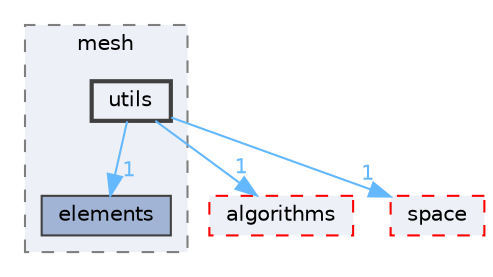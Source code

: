 digraph "/home/runner/work/vclib/vclib/include/vclib/mesh/utils"
{
 // LATEX_PDF_SIZE
  bgcolor="transparent";
  edge [fontname=Helvetica,fontsize=10,labelfontname=Helvetica,labelfontsize=10];
  node [fontname=Helvetica,fontsize=10,shape=box,height=0.2,width=0.4];
  compound=true
  subgraph clusterdir_b7cba7c08bd1746e313314f7773d6465 {
    graph [ bgcolor="#edf0f7", pencolor="grey50", label="mesh", fontname=Helvetica,fontsize=10 style="filled,dashed", URL="dir_b7cba7c08bd1746e313314f7773d6465.html",tooltip=""]
  dir_902bd87884187df03b576e89e928c698 [label="elements", fillcolor="#a2b4d6", color="grey25", style="filled", URL="dir_902bd87884187df03b576e89e928c698.html",tooltip=""];
  dir_bcee8dd97ff6c9d9ae5c4a47c0525b32 [label="utils", fillcolor="#edf0f7", color="grey25", style="filled,bold", URL="dir_bcee8dd97ff6c9d9ae5c4a47c0525b32.html",tooltip=""];
  }
  dir_184ccdea67371fe98b8576ffb8dc8f0b [label="algorithms", fillcolor="#edf0f7", color="red", style="filled,dashed", URL="dir_184ccdea67371fe98b8576ffb8dc8f0b.html",tooltip=""];
  dir_f5c67e0d94465501863c6ccee7fad822 [label="space", fillcolor="#edf0f7", color="red", style="filled,dashed", URL="dir_f5c67e0d94465501863c6ccee7fad822.html",tooltip=""];
  dir_bcee8dd97ff6c9d9ae5c4a47c0525b32->dir_184ccdea67371fe98b8576ffb8dc8f0b [headlabel="1", labeldistance=1.5 headhref="dir_000056_000000.html" color="steelblue1" fontcolor="steelblue1"];
  dir_bcee8dd97ff6c9d9ae5c4a47c0525b32->dir_902bd87884187df03b576e89e928c698 [headlabel="1", labeldistance=1.5 headhref="dir_000056_000010.html" color="steelblue1" fontcolor="steelblue1"];
  dir_bcee8dd97ff6c9d9ae5c4a47c0525b32->dir_f5c67e0d94465501863c6ccee7fad822 [headlabel="1", labeldistance=1.5 headhref="dir_000056_000051.html" color="steelblue1" fontcolor="steelblue1"];
}
